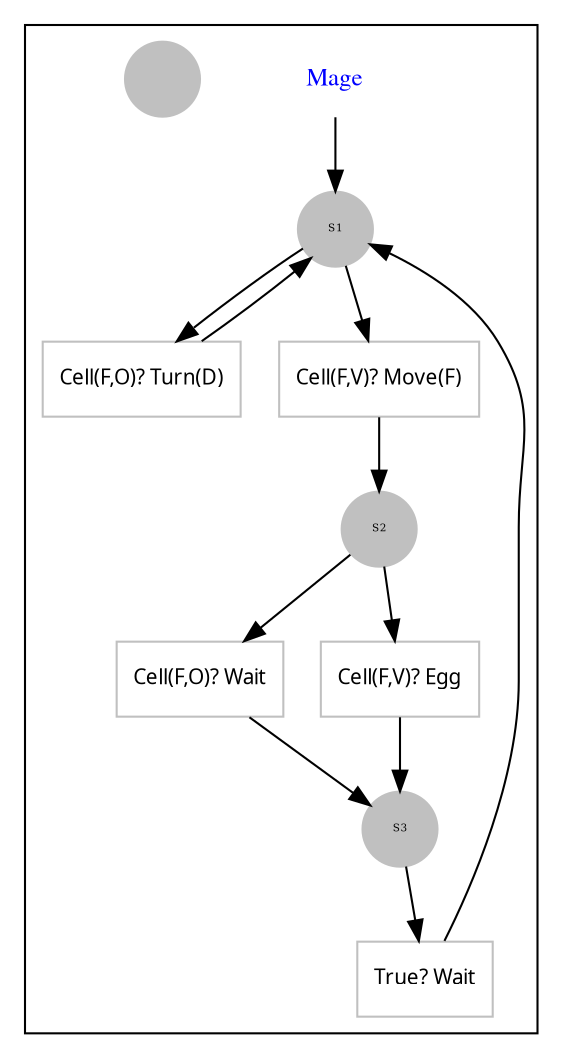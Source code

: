 // Exporting the CFG of the parsed automata in .dot
digraph bot{
node[shape=box, fontsize=16, color=gray];


subgraph cluster_Mage{

"73" [label="Mage", shape=none, fontname=times, fontsize=12, fontcolor=blue];

"22" [label="Cell(F,O)? Turn(D)", shape=box, fontname=comic, fontsize=10];

"72" -> "22";
"22" -> "72";
"34" [label="Cell(F,V)? Move(F)", shape=box, fontname=comic, fontsize=10];

"72" -> "34";
"34" -> "33";
"47" [label="Cell(F,O)? Wait", shape=box, fontname=comic, fontsize=10];

"33" -> "47";
"47" -> "46";
"57" [label="Cell(F,V)? Egg", shape=box, fontname=comic, fontsize=10];

"33" -> "57";
"57" -> "46";
"66" [label="True? Wait", shape=box, fontname=comic, fontsize=10];

"46" -> "66";
"66" -> "72";
"73" -> "72";
"46" [label="S3", shape=circle, style=filled, fontsize=5];

"69" [label="", shape=circle, style=filled, fontsize=5];

"72" [label="S1", shape=circle, style=filled, fontsize=5];

"33" [label="S2", shape=circle, style=filled, fontsize=5];

} // end of Mage

} // end of bot
